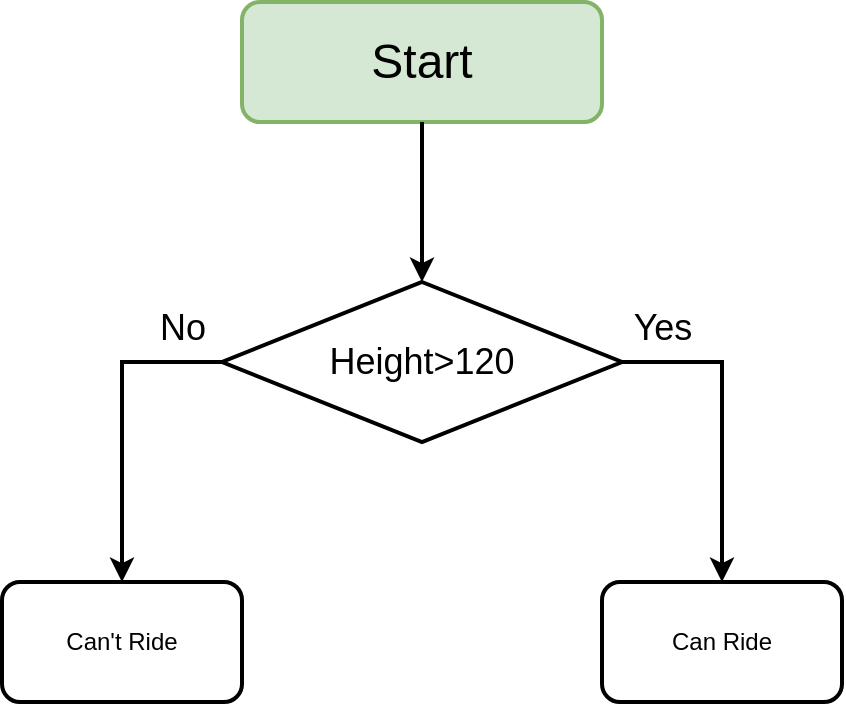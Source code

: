 <mxfile version="24.8.6">
  <diagram name="Page-1" id="w35dl2rGBpTBqtN0Fw_Y">
    <mxGraphModel dx="880" dy="512" grid="1" gridSize="10" guides="1" tooltips="1" connect="1" arrows="1" fold="1" page="1" pageScale="1" pageWidth="850" pageHeight="1100" math="0" shadow="0">
      <root>
        <mxCell id="0" />
        <mxCell id="1" parent="0" />
        <mxCell id="hhSzWLkPJUWTTeGqYU0L-1" value="Start" style="rounded=1;whiteSpace=wrap;html=1;fillColor=#d5e8d4;strokeColor=#82b366;strokeWidth=2;fontSize=24;" vertex="1" parent="1">
          <mxGeometry x="360" y="40" width="180" height="60" as="geometry" />
        </mxCell>
        <mxCell id="hhSzWLkPJUWTTeGqYU0L-2" value="" style="endArrow=classic;html=1;rounded=0;exitX=0.5;exitY=1;exitDx=0;exitDy=0;strokeWidth=2;" edge="1" parent="1" source="hhSzWLkPJUWTTeGqYU0L-1">
          <mxGeometry width="50" height="50" relative="1" as="geometry">
            <mxPoint x="430" y="290" as="sourcePoint" />
            <mxPoint x="450" y="180" as="targetPoint" />
          </mxGeometry>
        </mxCell>
        <mxCell id="hhSzWLkPJUWTTeGqYU0L-5" value="" style="edgeStyle=orthogonalEdgeStyle;rounded=0;orthogonalLoop=1;jettySize=auto;html=1;strokeWidth=2;" edge="1" parent="1" source="hhSzWLkPJUWTTeGqYU0L-3">
          <mxGeometry relative="1" as="geometry">
            <mxPoint x="300" y="330" as="targetPoint" />
            <Array as="points">
              <mxPoint x="300" y="220" />
            </Array>
          </mxGeometry>
        </mxCell>
        <mxCell id="hhSzWLkPJUWTTeGqYU0L-3" value="Height&amp;gt;120" style="rhombus;whiteSpace=wrap;html=1;strokeWidth=2;fontSize=18;" vertex="1" parent="1">
          <mxGeometry x="350" y="180" width="200" height="80" as="geometry" />
        </mxCell>
        <mxCell id="hhSzWLkPJUWTTeGqYU0L-7" value="" style="endArrow=classic;html=1;rounded=0;exitX=1;exitY=0.5;exitDx=0;exitDy=0;strokeWidth=2;" edge="1" parent="1" source="hhSzWLkPJUWTTeGqYU0L-3">
          <mxGeometry width="50" height="50" relative="1" as="geometry">
            <mxPoint x="430" y="290" as="sourcePoint" />
            <mxPoint x="600" y="330" as="targetPoint" />
            <Array as="points">
              <mxPoint x="590" y="220" />
              <mxPoint x="600" y="220" />
            </Array>
          </mxGeometry>
        </mxCell>
        <mxCell id="hhSzWLkPJUWTTeGqYU0L-8" value="&lt;font style=&quot;font-size: 18px;&quot;&gt;No&lt;/font&gt;" style="text;html=1;align=center;verticalAlign=middle;resizable=0;points=[];autosize=1;strokeColor=none;fillColor=none;" vertex="1" parent="1">
          <mxGeometry x="305" y="183" width="50" height="40" as="geometry" />
        </mxCell>
        <mxCell id="hhSzWLkPJUWTTeGqYU0L-9" value="&lt;font style=&quot;font-size: 18px;&quot;&gt;Yes&lt;/font&gt;" style="text;html=1;align=center;verticalAlign=middle;resizable=0;points=[];autosize=1;strokeColor=none;fillColor=none;" vertex="1" parent="1">
          <mxGeometry x="545" y="183" width="50" height="40" as="geometry" />
        </mxCell>
        <mxCell id="hhSzWLkPJUWTTeGqYU0L-10" value="Can&#39;t Ride" style="rounded=1;whiteSpace=wrap;html=1;strokeWidth=2;" vertex="1" parent="1">
          <mxGeometry x="240" y="330" width="120" height="60" as="geometry" />
        </mxCell>
        <mxCell id="hhSzWLkPJUWTTeGqYU0L-11" value="Can Ride" style="rounded=1;whiteSpace=wrap;html=1;strokeWidth=2;" vertex="1" parent="1">
          <mxGeometry x="540" y="330" width="120" height="60" as="geometry" />
        </mxCell>
      </root>
    </mxGraphModel>
  </diagram>
</mxfile>
